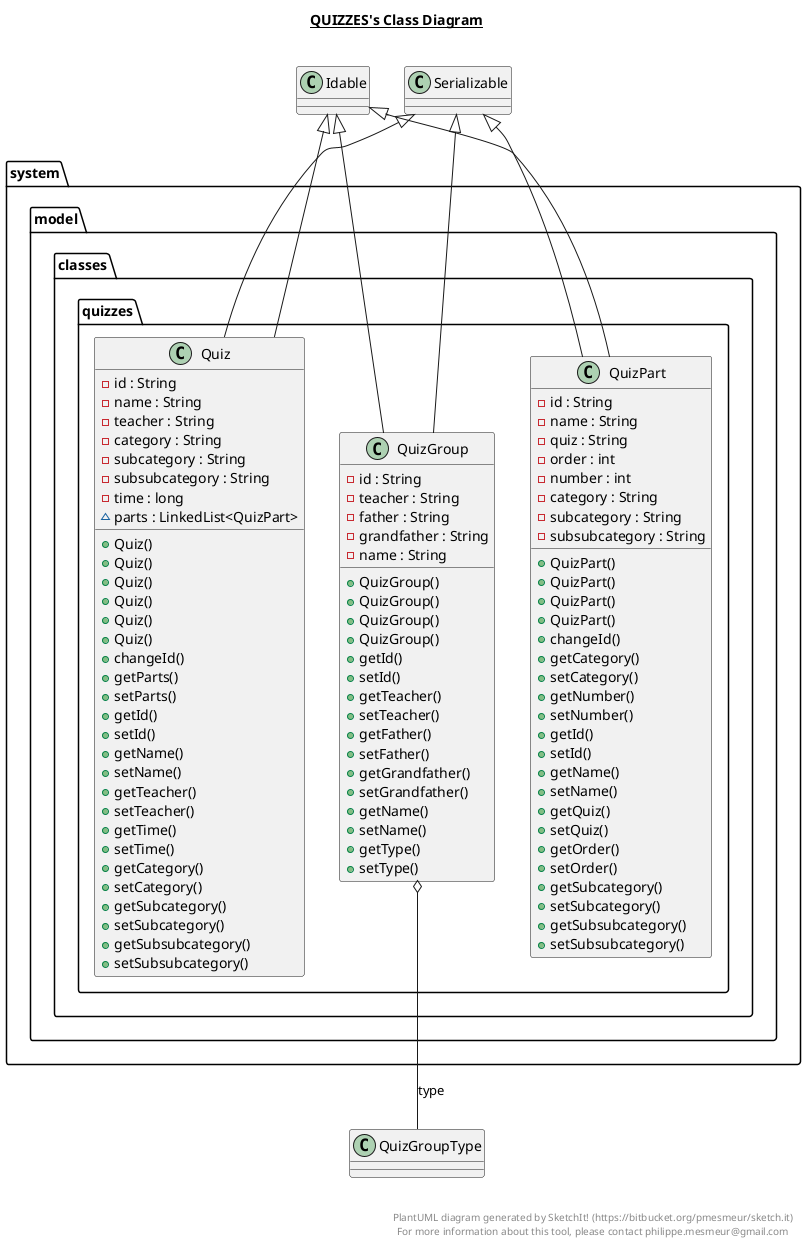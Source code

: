@startuml

title __QUIZZES's Class Diagram__\n

  package system.model {
    package system.model.classes {
      package system.model.classes.quizzes {
        class Quiz {
            - id : String
            - name : String
            - teacher : String
            - category : String
            - subcategory : String
            - subsubcategory : String
            - time : long
            ~ parts : LinkedList<QuizPart>
            + Quiz()
            + Quiz()
            + Quiz()
            + Quiz()
            + Quiz()
            + Quiz()
            + changeId()
            + getParts()
            + setParts()
            + getId()
            + setId()
            + getName()
            + setName()
            + getTeacher()
            + setTeacher()
            + getTime()
            + setTime()
            + getCategory()
            + setCategory()
            + getSubcategory()
            + setSubcategory()
            + getSubsubcategory()
            + setSubsubcategory()
        }
      }
    }
  }
  

  package system.model {
    package system.model.classes {
      package system.model.classes.quizzes {
        class QuizGroup {
            - id : String
            - teacher : String
            - father : String
            - grandfather : String
            - name : String
            + QuizGroup()
            + QuizGroup()
            + QuizGroup()
            + QuizGroup()
            + getId()
            + setId()
            + getTeacher()
            + setTeacher()
            + getFather()
            + setFather()
            + getGrandfather()
            + setGrandfather()
            + getName()
            + setName()
            + getType()
            + setType()
        }
      }
    }
  }
  

  package system.model {
    package system.model.classes {
      package system.model.classes.quizzes {
        class QuizPart {
            - id : String
            - name : String
            - quiz : String
            - order : int
            - number : int
            - category : String
            - subcategory : String
            - subsubcategory : String
            + QuizPart()
            + QuizPart()
            + QuizPart()
            + QuizPart()
            + changeId()
            + getCategory()
            + setCategory()
            + getNumber()
            + setNumber()
            + getId()
            + setId()
            + getName()
            + setName()
            + getQuiz()
            + setQuiz()
            + getOrder()
            + setOrder()
            + getSubcategory()
            + setSubcategory()
            + getSubsubcategory()
            + setSubsubcategory()
        }
      }
    }
  }
  

  Quiz -up-|> Serializable
  Quiz -up-|> Idable
  QuizGroup -up-|> Serializable
  QuizGroup -up-|> Idable
  QuizGroup o-- QuizGroupType : type
  QuizPart -up-|> Serializable
  QuizPart -up-|> Idable


right footer


PlantUML diagram generated by SketchIt! (https://bitbucket.org/pmesmeur/sketch.it)
For more information about this tool, please contact philippe.mesmeur@gmail.com
endfooter

@enduml
